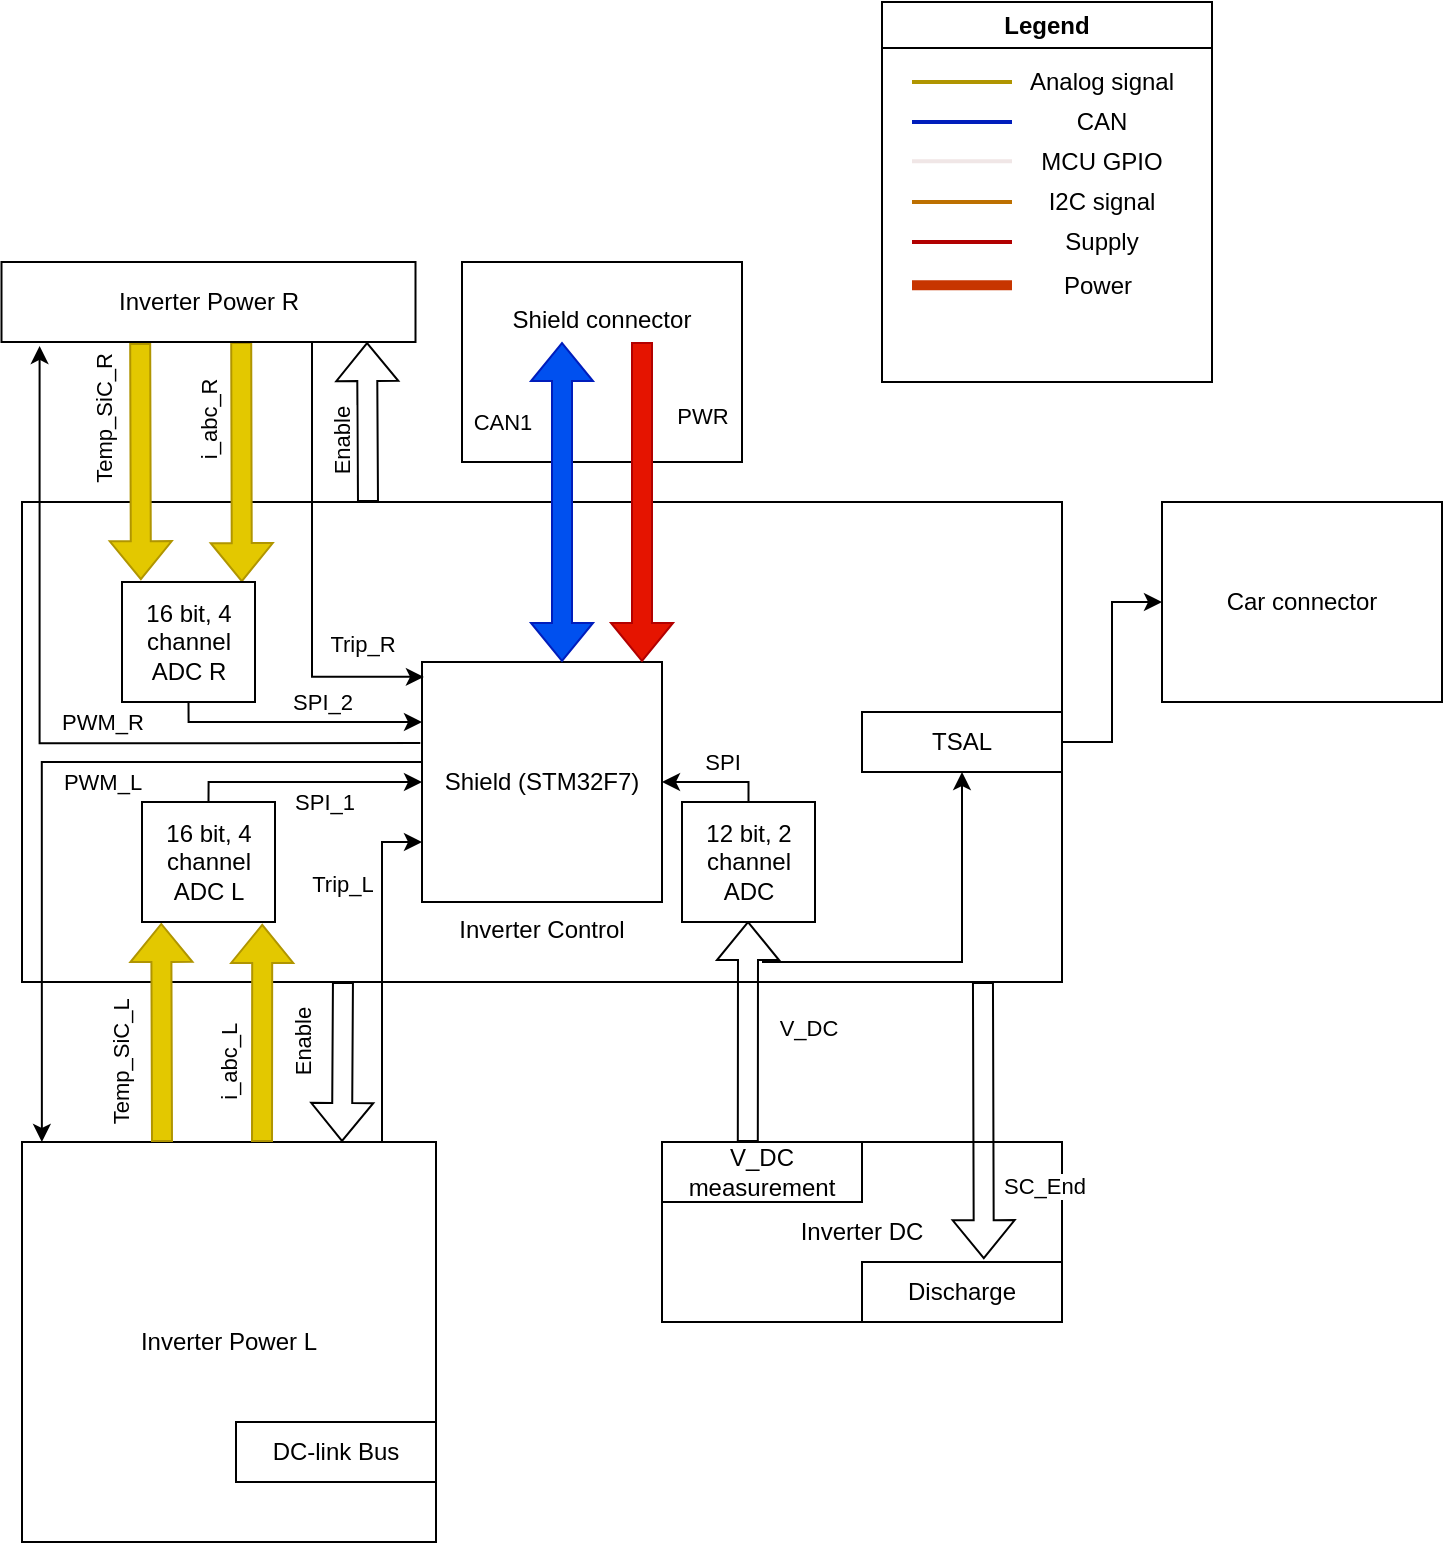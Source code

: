 <mxfile version="22.0.2" type="device">
  <diagram name="Página-1" id="Jy2laTJSRQjfN95-dnM8">
    <mxGraphModel dx="757" dy="1768" grid="1" gridSize="10" guides="1" tooltips="1" connect="1" arrows="1" fold="1" page="1" pageScale="1" pageWidth="827" pageHeight="1169" math="0" shadow="0">
      <root>
        <mxCell id="0" />
        <mxCell id="1" parent="0" />
        <mxCell id="BjwouLiTSygqV8sqMYOX-12" value="Shield connector&lt;br&gt;&lt;br&gt;&lt;br&gt;&lt;br&gt;" style="rounded=0;whiteSpace=wrap;html=1;" parent="1" vertex="1">
          <mxGeometry x="380" y="90" width="140" height="100" as="geometry" />
        </mxCell>
        <mxCell id="A1l-bd0E0Y_Q0n0ILJGn-7" value="&lt;br&gt;&lt;br&gt;&lt;br&gt;&lt;br&gt;&lt;br&gt;&lt;br&gt;&lt;br&gt;&lt;br&gt;&lt;br&gt;&lt;br&gt;&lt;br&gt;&lt;br&gt;&lt;br&gt;Inverter Control" style="rounded=0;whiteSpace=wrap;html=1;" parent="1" vertex="1">
          <mxGeometry x="160" y="210" width="520" height="240" as="geometry" />
        </mxCell>
        <mxCell id="BjwouLiTSygqV8sqMYOX-5" style="edgeStyle=orthogonalEdgeStyle;rounded=0;orthogonalLoop=1;jettySize=auto;html=1;exitX=0;exitY=0.25;exitDx=0;exitDy=0;entryX=0.048;entryY=0;entryDx=0;entryDy=0;entryPerimeter=0;" parent="1" source="r6BQJi9y0me9pl01Vemt-1" target="A1l-bd0E0Y_Q0n0ILJGn-8" edge="1">
          <mxGeometry relative="1" as="geometry">
            <mxPoint x="170" y="510" as="targetPoint" />
            <Array as="points">
              <mxPoint x="360" y="340" />
              <mxPoint x="170" y="340" />
            </Array>
          </mxGeometry>
        </mxCell>
        <mxCell id="BjwouLiTSygqV8sqMYOX-6" value="PWM_L" style="edgeLabel;html=1;align=center;verticalAlign=middle;resizable=0;points=[];" parent="BjwouLiTSygqV8sqMYOX-5" vertex="1" connectable="0">
          <mxGeometry x="-0.415" relative="1" as="geometry">
            <mxPoint x="-63" y="10" as="offset" />
          </mxGeometry>
        </mxCell>
        <mxCell id="r6BQJi9y0me9pl01Vemt-1" value="Shield (STM32F7)" style="whiteSpace=wrap;html=1;aspect=fixed;" parent="1" vertex="1">
          <mxGeometry x="360" y="290" width="120" height="120" as="geometry" />
        </mxCell>
        <mxCell id="A1l-bd0E0Y_Q0n0ILJGn-2" value="" style="shape=flexArrow;endArrow=classic;startArrow=classic;html=1;rounded=0;fillColor=#0050ef;strokeColor=#001DBC;" parent="1" edge="1">
          <mxGeometry width="100" height="100" relative="1" as="geometry">
            <mxPoint x="430" y="290" as="sourcePoint" />
            <mxPoint x="430" y="130" as="targetPoint" />
          </mxGeometry>
        </mxCell>
        <mxCell id="A1l-bd0E0Y_Q0n0ILJGn-3" value="CAN1" style="edgeLabel;html=1;align=center;verticalAlign=middle;resizable=0;points=[];" parent="A1l-bd0E0Y_Q0n0ILJGn-2" vertex="1" connectable="0">
          <mxGeometry x="-0.449" y="-1" relative="1" as="geometry">
            <mxPoint x="-31" y="-76" as="offset" />
          </mxGeometry>
        </mxCell>
        <mxCell id="rTdynAf4Dbq_gKmKwfeH-3" style="edgeStyle=orthogonalEdgeStyle;rounded=0;orthogonalLoop=1;jettySize=auto;html=1;entryX=0;entryY=0.75;entryDx=0;entryDy=0;" edge="1" parent="1" source="A1l-bd0E0Y_Q0n0ILJGn-8" target="r6BQJi9y0me9pl01Vemt-1">
          <mxGeometry relative="1" as="geometry">
            <Array as="points">
              <mxPoint x="340" y="380" />
            </Array>
          </mxGeometry>
        </mxCell>
        <mxCell id="rTdynAf4Dbq_gKmKwfeH-4" value="Trip_L" style="edgeLabel;html=1;align=center;verticalAlign=middle;resizable=0;points=[];" vertex="1" connectable="0" parent="rTdynAf4Dbq_gKmKwfeH-3">
          <mxGeometry x="0.518" y="-1" relative="1" as="geometry">
            <mxPoint x="-21" as="offset" />
          </mxGeometry>
        </mxCell>
        <mxCell id="A1l-bd0E0Y_Q0n0ILJGn-8" value="Inverter Power L" style="rounded=0;whiteSpace=wrap;html=1;" parent="1" vertex="1">
          <mxGeometry x="160" y="530" width="207" height="200" as="geometry" />
        </mxCell>
        <mxCell id="A1l-bd0E0Y_Q0n0ILJGn-9" value="Inverter DC" style="rounded=0;whiteSpace=wrap;html=1;" parent="1" vertex="1">
          <mxGeometry x="480" y="530" width="200" height="90" as="geometry" />
        </mxCell>
        <mxCell id="A1l-bd0E0Y_Q0n0ILJGn-12" value="" style="shape=flexArrow;endArrow=classic;html=1;rounded=0;exitX=0.286;exitY=-0.015;exitDx=0;exitDy=0;exitPerimeter=0;entryX=0.145;entryY=1.008;entryDx=0;entryDy=0;entryPerimeter=0;fillColor=#e3c800;strokeColor=#B09500;" parent="1" target="BjwouLiTSygqV8sqMYOX-1" edge="1">
          <mxGeometry width="50" height="50" relative="1" as="geometry">
            <mxPoint x="230.002" y="530" as="sourcePoint" />
            <mxPoint x="230" y="450" as="targetPoint" />
          </mxGeometry>
        </mxCell>
        <mxCell id="A1l-bd0E0Y_Q0n0ILJGn-13" value="Temp_SiC_L" style="edgeLabel;html=1;align=center;verticalAlign=middle;resizable=0;points=[];horizontal=0;" parent="A1l-bd0E0Y_Q0n0ILJGn-12" vertex="1" connectable="0">
          <mxGeometry x="0.798" y="-4" relative="1" as="geometry">
            <mxPoint x="-24" y="59" as="offset" />
          </mxGeometry>
        </mxCell>
        <mxCell id="A1l-bd0E0Y_Q0n0ILJGn-14" value="" style="shape=flexArrow;endArrow=classic;html=1;rounded=0;exitX=0.286;exitY=-0.015;exitDx=0;exitDy=0;exitPerimeter=0;entryX=0.904;entryY=1.016;entryDx=0;entryDy=0;entryPerimeter=0;fillColor=#e3c800;strokeColor=#B09500;" parent="1" target="BjwouLiTSygqV8sqMYOX-1" edge="1">
          <mxGeometry width="50" height="50" relative="1" as="geometry">
            <mxPoint x="280.002" y="530" as="sourcePoint" />
            <mxPoint x="280" y="450" as="targetPoint" />
          </mxGeometry>
        </mxCell>
        <mxCell id="A1l-bd0E0Y_Q0n0ILJGn-15" value="i_abc_L" style="edgeLabel;html=1;align=center;verticalAlign=middle;resizable=0;points=[];horizontal=0;" parent="A1l-bd0E0Y_Q0n0ILJGn-14" vertex="1" connectable="0">
          <mxGeometry x="0.798" y="-4" relative="1" as="geometry">
            <mxPoint x="-21" y="58" as="offset" />
          </mxGeometry>
        </mxCell>
        <mxCell id="A1l-bd0E0Y_Q0n0ILJGn-18" value="" style="shape=flexArrow;endArrow=classic;html=1;rounded=0;exitX=0.286;exitY=-0.015;exitDx=0;exitDy=0;exitPerimeter=0;entryX=0.904;entryY=0.992;entryDx=0;entryDy=0;entryPerimeter=0;" parent="1" edge="1">
          <mxGeometry width="50" height="50" relative="1" as="geometry">
            <mxPoint x="522.902" y="530" as="sourcePoint" />
            <mxPoint x="523.016" y="419.52" as="targetPoint" />
          </mxGeometry>
        </mxCell>
        <mxCell id="A1l-bd0E0Y_Q0n0ILJGn-19" value="V_DC" style="edgeLabel;html=1;align=center;verticalAlign=middle;resizable=0;points=[];" parent="A1l-bd0E0Y_Q0n0ILJGn-18" vertex="1" connectable="0">
          <mxGeometry x="0.798" y="-4" relative="1" as="geometry">
            <mxPoint x="26" y="42" as="offset" />
          </mxGeometry>
        </mxCell>
        <mxCell id="A1l-bd0E0Y_Q0n0ILJGn-20" value="" style="shape=flexArrow;endArrow=classic;html=1;rounded=0;exitX=0.199;exitY=0.994;exitDx=0;exitDy=0;exitPerimeter=0;entryX=0.609;entryY=-0.047;entryDx=0;entryDy=0;entryPerimeter=0;" parent="1" edge="1" target="rTdynAf4Dbq_gKmKwfeH-5">
          <mxGeometry width="50" height="50" relative="1" as="geometry">
            <mxPoint x="640.48" y="450.0" as="sourcePoint" />
            <mxPoint x="640" y="530" as="targetPoint" />
          </mxGeometry>
        </mxCell>
        <mxCell id="A1l-bd0E0Y_Q0n0ILJGn-21" value="SC_End" style="edgeLabel;html=1;align=center;verticalAlign=middle;resizable=0;points=[];" parent="A1l-bd0E0Y_Q0n0ILJGn-20" vertex="1" connectable="0">
          <mxGeometry x="0.798" y="-4" relative="1" as="geometry">
            <mxPoint x="34" y="-23" as="offset" />
          </mxGeometry>
        </mxCell>
        <mxCell id="A1l-bd0E0Y_Q0n0ILJGn-22" value="" style="shape=flexArrow;endArrow=classic;html=1;rounded=0;exitX=0.199;exitY=0.994;exitDx=0;exitDy=0;exitPerimeter=0;" parent="1" edge="1">
          <mxGeometry width="50" height="50" relative="1" as="geometry">
            <mxPoint x="320.48" y="450.0" as="sourcePoint" />
            <mxPoint x="320" y="530" as="targetPoint" />
          </mxGeometry>
        </mxCell>
        <mxCell id="A1l-bd0E0Y_Q0n0ILJGn-23" value="Enable" style="edgeLabel;html=1;align=center;verticalAlign=middle;resizable=0;points=[];horizontal=0;" parent="A1l-bd0E0Y_Q0n0ILJGn-22" vertex="1" connectable="0">
          <mxGeometry x="0.798" y="-4" relative="1" as="geometry">
            <mxPoint x="-16" y="-42" as="offset" />
          </mxGeometry>
        </mxCell>
        <mxCell id="BjwouLiTSygqV8sqMYOX-3" style="edgeStyle=orthogonalEdgeStyle;rounded=0;orthogonalLoop=1;jettySize=auto;html=1;exitX=0.5;exitY=0;exitDx=0;exitDy=0;entryX=0;entryY=0.5;entryDx=0;entryDy=0;" parent="1" source="BjwouLiTSygqV8sqMYOX-1" target="r6BQJi9y0me9pl01Vemt-1" edge="1">
          <mxGeometry relative="1" as="geometry">
            <Array as="points">
              <mxPoint x="253" y="350" />
            </Array>
          </mxGeometry>
        </mxCell>
        <mxCell id="BjwouLiTSygqV8sqMYOX-4" value="SPI_1" style="edgeLabel;html=1;align=center;verticalAlign=middle;resizable=0;points=[];" parent="BjwouLiTSygqV8sqMYOX-3" vertex="1" connectable="0">
          <mxGeometry x="-0.091" y="-1" relative="1" as="geometry">
            <mxPoint x="14" y="9" as="offset" />
          </mxGeometry>
        </mxCell>
        <mxCell id="BjwouLiTSygqV8sqMYOX-1" value="16 bit, 4 channel ADC L" style="rounded=0;whiteSpace=wrap;html=1;" parent="1" vertex="1">
          <mxGeometry x="220" y="360" width="66.5" height="60" as="geometry" />
        </mxCell>
        <mxCell id="BjwouLiTSygqV8sqMYOX-8" style="edgeStyle=orthogonalEdgeStyle;rounded=0;orthogonalLoop=1;jettySize=auto;html=1;entryX=1;entryY=0.5;entryDx=0;entryDy=0;" parent="1" source="BjwouLiTSygqV8sqMYOX-7" target="r6BQJi9y0me9pl01Vemt-1" edge="1">
          <mxGeometry relative="1" as="geometry">
            <Array as="points">
              <mxPoint x="523" y="350" />
            </Array>
          </mxGeometry>
        </mxCell>
        <mxCell id="BjwouLiTSygqV8sqMYOX-9" value="SPI" style="edgeLabel;html=1;align=center;verticalAlign=middle;resizable=0;points=[];" parent="BjwouLiTSygqV8sqMYOX-8" vertex="1" connectable="0">
          <mxGeometry x="-0.097" y="1" relative="1" as="geometry">
            <mxPoint y="-11" as="offset" />
          </mxGeometry>
        </mxCell>
        <mxCell id="BjwouLiTSygqV8sqMYOX-7" value="12 bit, 2 channel ADC" style="rounded=0;whiteSpace=wrap;html=1;" parent="1" vertex="1">
          <mxGeometry x="490" y="360" width="66.5" height="60" as="geometry" />
        </mxCell>
        <mxCell id="BjwouLiTSygqV8sqMYOX-10" value="" style="shape=flexArrow;endArrow=classic;html=1;rounded=0;fillColor=#e51400;strokeColor=#B20000;" parent="1" edge="1">
          <mxGeometry width="50" height="50" relative="1" as="geometry">
            <mxPoint x="470" y="130" as="sourcePoint" />
            <mxPoint x="470" y="290" as="targetPoint" />
          </mxGeometry>
        </mxCell>
        <mxCell id="BjwouLiTSygqV8sqMYOX-11" value="PWR" style="edgeLabel;html=1;align=center;verticalAlign=middle;resizable=0;points=[];" parent="BjwouLiTSygqV8sqMYOX-10" vertex="1" connectable="0">
          <mxGeometry x="-0.542" y="-2" relative="1" as="geometry">
            <mxPoint x="32" as="offset" />
          </mxGeometry>
        </mxCell>
        <mxCell id="BjwouLiTSygqV8sqMYOX-13" style="edgeStyle=orthogonalEdgeStyle;rounded=0;orthogonalLoop=1;jettySize=auto;html=1;entryX=0.092;entryY=1.049;entryDx=0;entryDy=0;entryPerimeter=0;exitX=-0.007;exitY=0.338;exitDx=0;exitDy=0;exitPerimeter=0;" parent="1" source="r6BQJi9y0me9pl01Vemt-1" target="BjwouLiTSygqV8sqMYOX-15" edge="1">
          <mxGeometry relative="1" as="geometry">
            <mxPoint x="370" y="-20" as="sourcePoint" />
            <Array as="points">
              <mxPoint x="169" y="331" />
            </Array>
          </mxGeometry>
        </mxCell>
        <mxCell id="BjwouLiTSygqV8sqMYOX-14" value="PWM_R" style="edgeLabel;html=1;align=center;verticalAlign=middle;resizable=0;points=[];" parent="BjwouLiTSygqV8sqMYOX-13" vertex="1" connectable="0">
          <mxGeometry x="-0.415" relative="1" as="geometry">
            <mxPoint x="-45" y="-11" as="offset" />
          </mxGeometry>
        </mxCell>
        <mxCell id="BjwouLiTSygqV8sqMYOX-16" value="" style="shape=flexArrow;endArrow=classic;html=1;rounded=0;exitX=0.335;exitY=1.013;exitDx=0;exitDy=0;exitPerimeter=0;entryX=0.142;entryY=-0.015;entryDx=0;entryDy=0;entryPerimeter=0;fillColor=#e3c800;strokeColor=#B09500;" parent="1" source="BjwouLiTSygqV8sqMYOX-15" target="BjwouLiTSygqV8sqMYOX-24" edge="1">
          <mxGeometry width="50" height="50" relative="1" as="geometry">
            <mxPoint x="219.752" y="150" as="sourcePoint" />
            <mxPoint x="219.75" y="70" as="targetPoint" />
          </mxGeometry>
        </mxCell>
        <mxCell id="BjwouLiTSygqV8sqMYOX-17" value="Temp_SiC_R" style="edgeLabel;html=1;align=center;verticalAlign=middle;resizable=0;points=[];horizontal=0;" parent="BjwouLiTSygqV8sqMYOX-16" vertex="1" connectable="0">
          <mxGeometry x="0.798" y="-4" relative="1" as="geometry">
            <mxPoint x="-15" y="-68" as="offset" />
          </mxGeometry>
        </mxCell>
        <mxCell id="BjwouLiTSygqV8sqMYOX-18" value="" style="shape=flexArrow;endArrow=classic;html=1;rounded=0;entryX=0.901;entryY=0.001;entryDx=0;entryDy=0;entryPerimeter=0;startArrow=none;exitX=0.579;exitY=1.001;exitDx=0;exitDy=0;exitPerimeter=0;fillColor=#e3c800;strokeColor=#B09500;" parent="1" source="BjwouLiTSygqV8sqMYOX-15" target="BjwouLiTSygqV8sqMYOX-24" edge="1">
          <mxGeometry width="50" height="50" relative="1" as="geometry">
            <mxPoint x="270" y="140" as="sourcePoint" />
            <mxPoint x="269.75" y="70" as="targetPoint" />
          </mxGeometry>
        </mxCell>
        <mxCell id="BjwouLiTSygqV8sqMYOX-19" value="i_abc_R" style="edgeLabel;html=1;align=center;verticalAlign=middle;resizable=0;points=[];horizontal=0;" parent="BjwouLiTSygqV8sqMYOX-18" vertex="1" connectable="0">
          <mxGeometry x="0.798" y="-4" relative="1" as="geometry">
            <mxPoint x="-13" y="-69" as="offset" />
          </mxGeometry>
        </mxCell>
        <mxCell id="BjwouLiTSygqV8sqMYOX-20" value="" style="shape=flexArrow;endArrow=classic;html=1;rounded=0;entryX=0.883;entryY=1;entryDx=0;entryDy=0;entryPerimeter=0;" parent="1" target="BjwouLiTSygqV8sqMYOX-15" edge="1">
          <mxGeometry width="50" height="50" relative="1" as="geometry">
            <mxPoint x="333" y="210" as="sourcePoint" />
            <mxPoint x="340.0" y="210" as="targetPoint" />
          </mxGeometry>
        </mxCell>
        <mxCell id="BjwouLiTSygqV8sqMYOX-21" value="Enable" style="edgeLabel;html=1;align=center;verticalAlign=middle;resizable=0;points=[];horizontal=0;" parent="BjwouLiTSygqV8sqMYOX-20" vertex="1" connectable="0">
          <mxGeometry x="0.798" y="-4" relative="1" as="geometry">
            <mxPoint x="-17" y="42" as="offset" />
          </mxGeometry>
        </mxCell>
        <mxCell id="BjwouLiTSygqV8sqMYOX-22" style="edgeStyle=orthogonalEdgeStyle;rounded=0;orthogonalLoop=1;jettySize=auto;html=1;exitX=0.5;exitY=1;exitDx=0;exitDy=0;entryX=0;entryY=0.25;entryDx=0;entryDy=0;" parent="1" source="BjwouLiTSygqV8sqMYOX-24" target="r6BQJi9y0me9pl01Vemt-1" edge="1">
          <mxGeometry relative="1" as="geometry">
            <mxPoint x="349.75" y="-30" as="targetPoint" />
            <Array as="points">
              <mxPoint x="243" y="320" />
            </Array>
          </mxGeometry>
        </mxCell>
        <mxCell id="BjwouLiTSygqV8sqMYOX-23" value="SPI_2" style="edgeLabel;html=1;align=center;verticalAlign=middle;resizable=0;points=[];" parent="BjwouLiTSygqV8sqMYOX-22" vertex="1" connectable="0">
          <mxGeometry x="-0.091" y="-1" relative="1" as="geometry">
            <mxPoint x="19" y="-11" as="offset" />
          </mxGeometry>
        </mxCell>
        <mxCell id="BjwouLiTSygqV8sqMYOX-24" value="16 bit, 4 channel ADC R" style="rounded=0;whiteSpace=wrap;html=1;direction=east;" parent="1" vertex="1">
          <mxGeometry x="210" y="250" width="66.5" height="60" as="geometry" />
        </mxCell>
        <mxCell id="BjwouLiTSygqV8sqMYOX-15" value="Inverter Power R" style="rounded=0;whiteSpace=wrap;html=1;direction=east;" parent="1" vertex="1">
          <mxGeometry x="149.75" y="90" width="207" height="40" as="geometry" />
        </mxCell>
        <mxCell id="BjwouLiTSygqV8sqMYOX-28" value="" style="whiteSpace=wrap;html=1;" parent="1" vertex="1">
          <mxGeometry x="590" y="-21.5" width="165" height="171.5" as="geometry" />
        </mxCell>
        <mxCell id="BjwouLiTSygqV8sqMYOX-29" value="" style="endArrow=none;html=1;rounded=0;fillColor=#e3c800;strokeColor=#B09500;strokeWidth=2;" parent="1" edge="1">
          <mxGeometry width="50" height="50" relative="1" as="geometry">
            <mxPoint x="605" as="sourcePoint" />
            <mxPoint x="655" as="targetPoint" />
          </mxGeometry>
        </mxCell>
        <mxCell id="BjwouLiTSygqV8sqMYOX-30" value="" style="endArrow=none;html=1;rounded=0;fillColor=#0050ef;strokeColor=#001DBC;strokeWidth=2;" parent="1" edge="1">
          <mxGeometry width="50" height="50" relative="1" as="geometry">
            <mxPoint x="605" y="20" as="sourcePoint" />
            <mxPoint x="655" y="20" as="targetPoint" />
          </mxGeometry>
        </mxCell>
        <mxCell id="BjwouLiTSygqV8sqMYOX-31" value="" style="endArrow=none;html=1;rounded=0;strokeColor=#F0E6E6;strokeWidth=2;fillColor=#f5f5f5;" parent="1" edge="1">
          <mxGeometry width="50" height="50" relative="1" as="geometry">
            <mxPoint x="605" y="39.67" as="sourcePoint" />
            <mxPoint x="655" y="39.67" as="targetPoint" />
          </mxGeometry>
        </mxCell>
        <mxCell id="BjwouLiTSygqV8sqMYOX-32" value="" style="endArrow=none;html=1;rounded=0;fillColor=#a0522d;strokeColor=#bd7000;strokeWidth=2;" parent="1" edge="1">
          <mxGeometry width="50" height="50" relative="1" as="geometry">
            <mxPoint x="605" y="60" as="sourcePoint" />
            <mxPoint x="655" y="60" as="targetPoint" />
          </mxGeometry>
        </mxCell>
        <mxCell id="BjwouLiTSygqV8sqMYOX-33" value="" style="endArrow=none;html=1;rounded=0;fillColor=#e51400;strokeColor=#B20000;strokeWidth=2;" parent="1" edge="1">
          <mxGeometry width="50" height="50" relative="1" as="geometry">
            <mxPoint x="605" y="80" as="sourcePoint" />
            <mxPoint x="655" y="80" as="targetPoint" />
          </mxGeometry>
        </mxCell>
        <mxCell id="BjwouLiTSygqV8sqMYOX-34" value="Analog signal" style="text;html=1;strokeColor=none;fillColor=none;align=center;verticalAlign=middle;whiteSpace=wrap;rounded=0;" parent="1" vertex="1">
          <mxGeometry x="655" y="-10" width="90" height="20" as="geometry" />
        </mxCell>
        <mxCell id="BjwouLiTSygqV8sqMYOX-35" value="CAN" style="text;html=1;strokeColor=none;fillColor=none;align=center;verticalAlign=middle;whiteSpace=wrap;rounded=0;" parent="1" vertex="1">
          <mxGeometry x="655" y="10" width="90" height="20" as="geometry" />
        </mxCell>
        <mxCell id="BjwouLiTSygqV8sqMYOX-36" value="MCU GPIO" style="text;html=1;strokeColor=none;fillColor=none;align=center;verticalAlign=middle;whiteSpace=wrap;rounded=0;" parent="1" vertex="1">
          <mxGeometry x="655" y="30" width="90" height="20" as="geometry" />
        </mxCell>
        <mxCell id="BjwouLiTSygqV8sqMYOX-37" value="I2C signal" style="text;html=1;strokeColor=none;fillColor=none;align=center;verticalAlign=middle;whiteSpace=wrap;rounded=0;" parent="1" vertex="1">
          <mxGeometry x="655" y="50" width="90" height="20" as="geometry" />
        </mxCell>
        <mxCell id="BjwouLiTSygqV8sqMYOX-38" value="Supply" style="text;html=1;strokeColor=none;fillColor=none;align=center;verticalAlign=middle;whiteSpace=wrap;rounded=0;" parent="1" vertex="1">
          <mxGeometry x="655" y="70" width="90" height="20" as="geometry" />
        </mxCell>
        <mxCell id="BjwouLiTSygqV8sqMYOX-39" value="Legend" style="swimlane;whiteSpace=wrap;html=1;" parent="1" vertex="1">
          <mxGeometry x="590" y="-40" width="165" height="190" as="geometry" />
        </mxCell>
        <mxCell id="rTdynAf4Dbq_gKmKwfeH-14" value="" style="endArrow=none;html=1;rounded=0;fillColor=#fa6800;strokeColor=#C73500;strokeWidth=5;" edge="1" parent="BjwouLiTSygqV8sqMYOX-39">
          <mxGeometry width="50" height="50" relative="1" as="geometry">
            <mxPoint x="15" y="141.66" as="sourcePoint" />
            <mxPoint x="65" y="141.66" as="targetPoint" />
            <Array as="points">
              <mxPoint x="45" y="141.66" />
            </Array>
          </mxGeometry>
        </mxCell>
        <mxCell id="rTdynAf4Dbq_gKmKwfeH-15" value="Power" style="text;html=1;strokeColor=none;fillColor=none;align=center;verticalAlign=middle;whiteSpace=wrap;rounded=0;" vertex="1" parent="BjwouLiTSygqV8sqMYOX-39">
          <mxGeometry x="62.5" y="132" width="90" height="20" as="geometry" />
        </mxCell>
        <mxCell id="rTdynAf4Dbq_gKmKwfeH-1" style="edgeStyle=orthogonalEdgeStyle;rounded=0;orthogonalLoop=1;jettySize=auto;html=1;exitX=0.75;exitY=1;exitDx=0;exitDy=0;entryX=0.008;entryY=0.062;entryDx=0;entryDy=0;entryPerimeter=0;" edge="1" parent="1" source="BjwouLiTSygqV8sqMYOX-15" target="r6BQJi9y0me9pl01Vemt-1">
          <mxGeometry relative="1" as="geometry" />
        </mxCell>
        <mxCell id="rTdynAf4Dbq_gKmKwfeH-2" value="Trip_R" style="edgeLabel;html=1;align=center;verticalAlign=middle;resizable=0;points=[];" vertex="1" connectable="0" parent="rTdynAf4Dbq_gKmKwfeH-1">
          <mxGeometry x="0.617" y="-1" relative="1" as="geometry">
            <mxPoint x="12" y="-18" as="offset" />
          </mxGeometry>
        </mxCell>
        <mxCell id="rTdynAf4Dbq_gKmKwfeH-5" value="Discharge" style="rounded=0;whiteSpace=wrap;html=1;" vertex="1" parent="1">
          <mxGeometry x="580" y="590" width="100" height="30" as="geometry" />
        </mxCell>
        <mxCell id="rTdynAf4Dbq_gKmKwfeH-7" value="V_DC measurement" style="rounded=0;whiteSpace=wrap;html=1;" vertex="1" parent="1">
          <mxGeometry x="480" y="530" width="100" height="30" as="geometry" />
        </mxCell>
        <mxCell id="rTdynAf4Dbq_gKmKwfeH-8" value="Car&amp;nbsp;connector" style="rounded=0;whiteSpace=wrap;html=1;" vertex="1" parent="1">
          <mxGeometry x="730" y="210" width="140" height="100" as="geometry" />
        </mxCell>
        <mxCell id="rTdynAf4Dbq_gKmKwfeH-11" style="edgeStyle=orthogonalEdgeStyle;rounded=0;orthogonalLoop=1;jettySize=auto;html=1;entryX=0;entryY=0.5;entryDx=0;entryDy=0;" edge="1" parent="1" source="rTdynAf4Dbq_gKmKwfeH-10" target="rTdynAf4Dbq_gKmKwfeH-8">
          <mxGeometry relative="1" as="geometry" />
        </mxCell>
        <mxCell id="rTdynAf4Dbq_gKmKwfeH-12" style="edgeStyle=orthogonalEdgeStyle;rounded=0;orthogonalLoop=1;jettySize=auto;html=1;exitX=0.5;exitY=1;exitDx=0;exitDy=0;startArrow=classic;startFill=1;endArrow=none;endFill=0;" edge="1" parent="1" source="rTdynAf4Dbq_gKmKwfeH-10">
          <mxGeometry relative="1" as="geometry">
            <mxPoint x="530" y="440" as="targetPoint" />
            <Array as="points">
              <mxPoint x="630" y="440" />
            </Array>
          </mxGeometry>
        </mxCell>
        <mxCell id="rTdynAf4Dbq_gKmKwfeH-10" value="TSAL" style="rounded=0;whiteSpace=wrap;html=1;" vertex="1" parent="1">
          <mxGeometry x="580" y="315" width="100" height="30" as="geometry" />
        </mxCell>
        <mxCell id="rTdynAf4Dbq_gKmKwfeH-13" value="DC-link Bus" style="rounded=0;whiteSpace=wrap;html=1;" vertex="1" parent="1">
          <mxGeometry x="267" y="670" width="100" height="30" as="geometry" />
        </mxCell>
      </root>
    </mxGraphModel>
  </diagram>
</mxfile>
